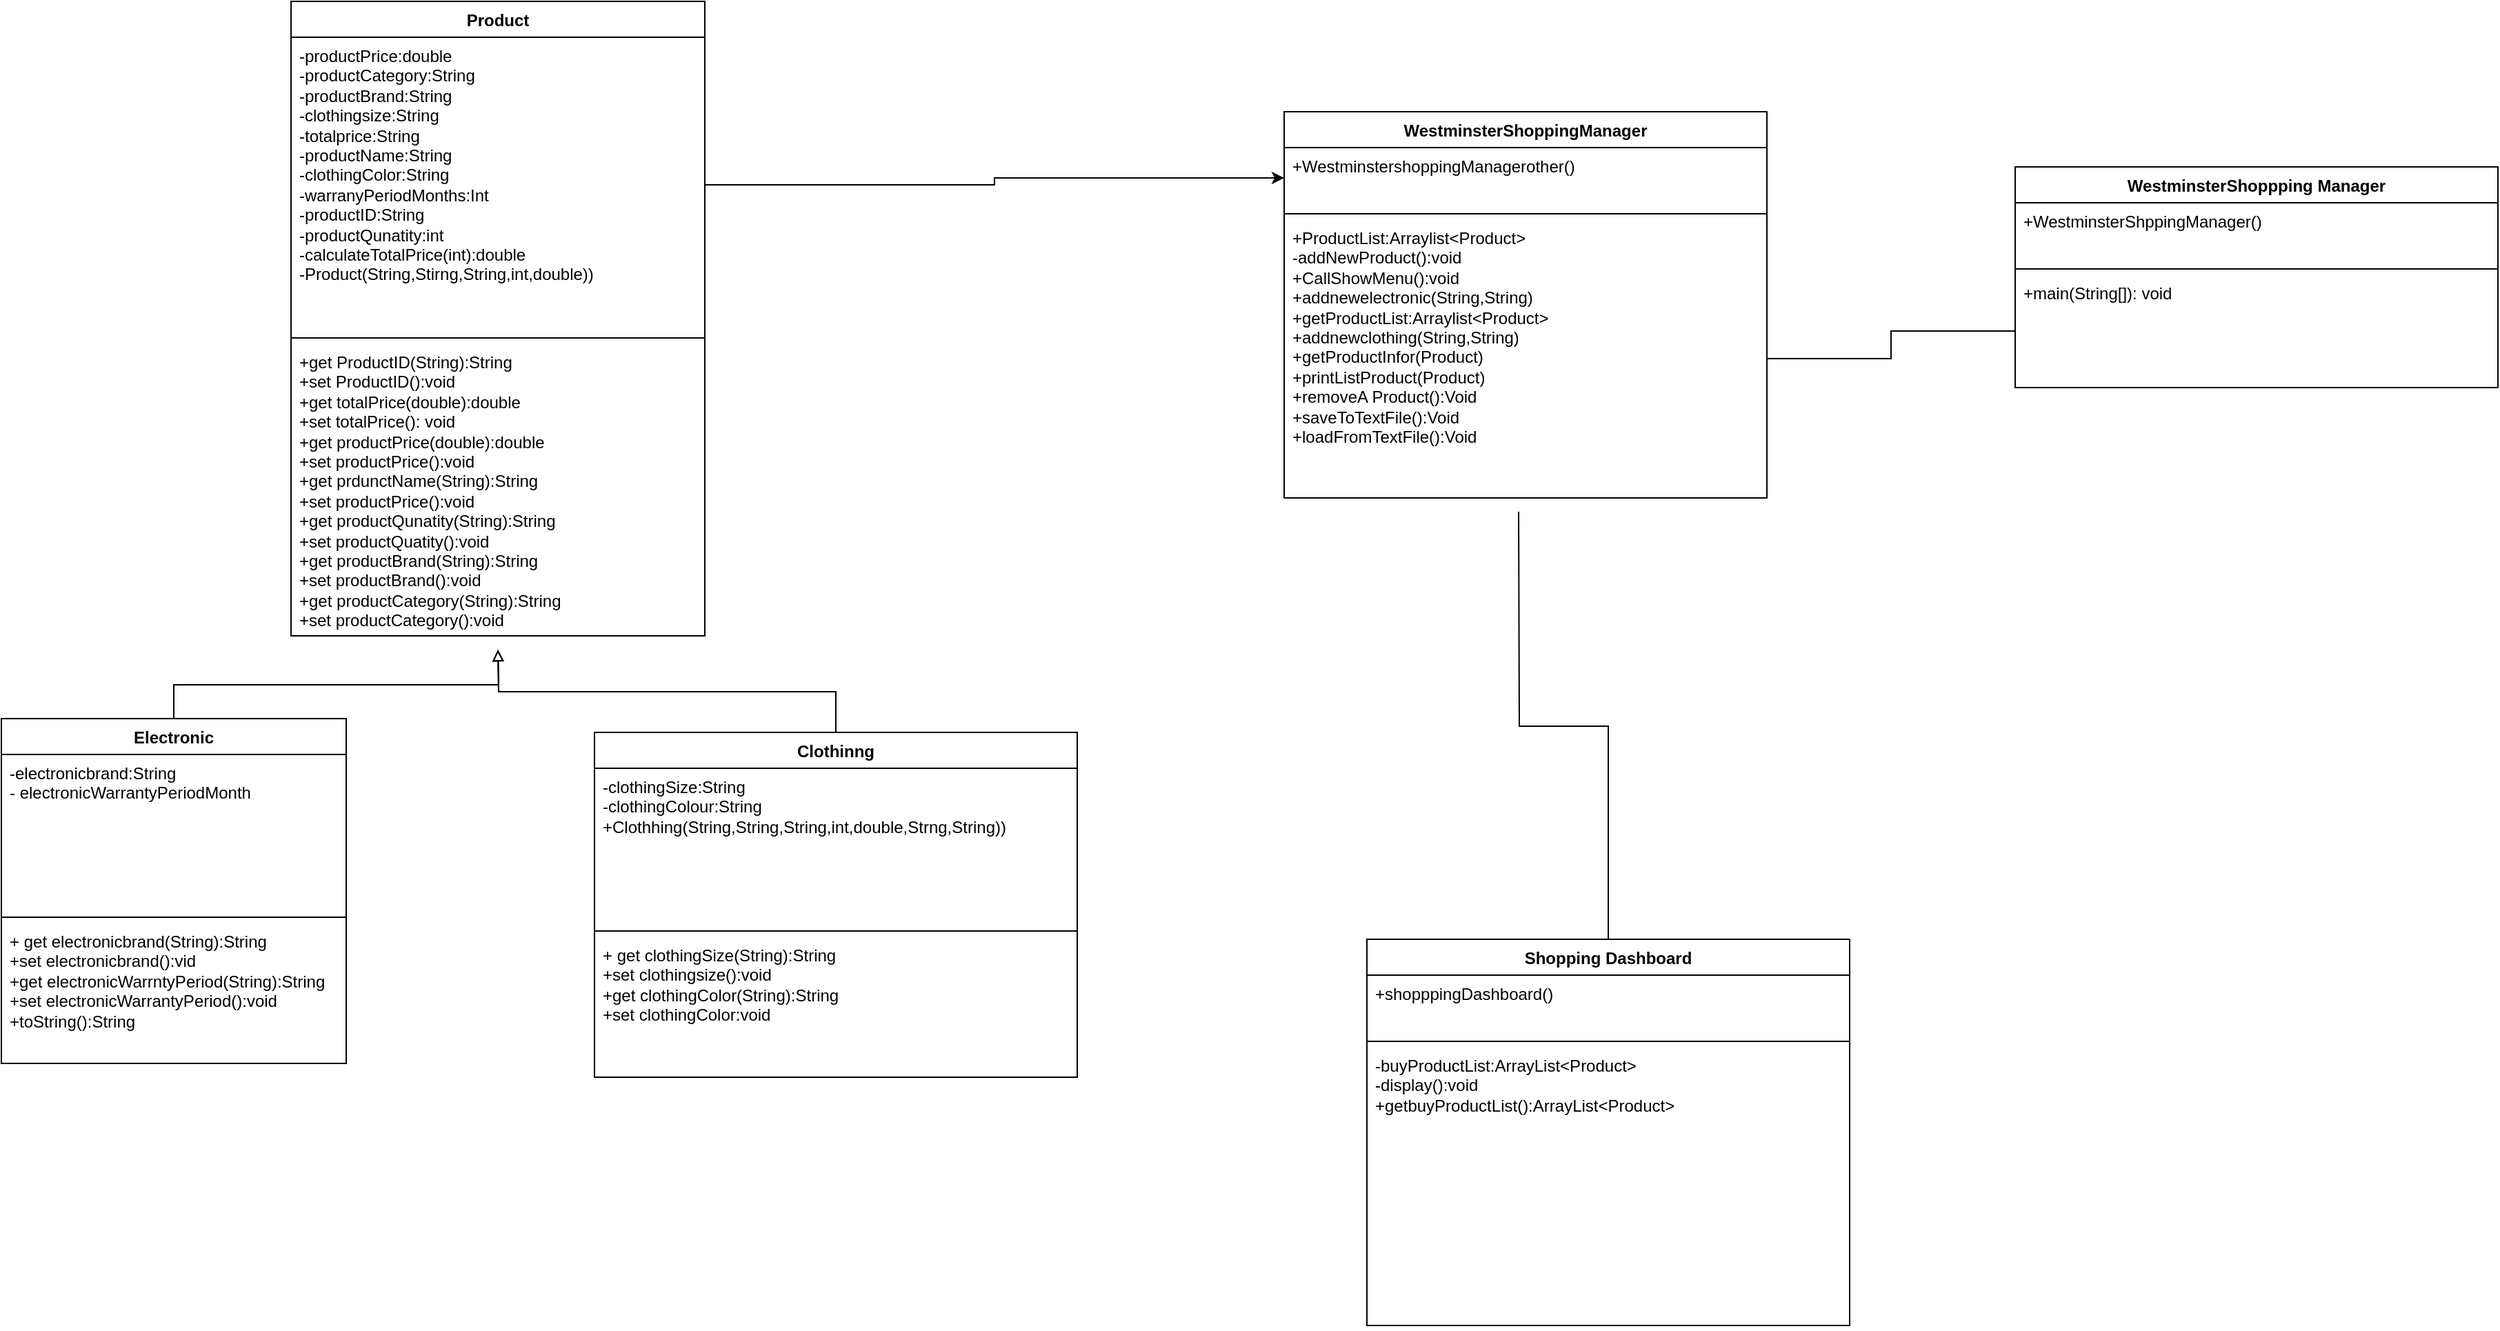 <mxfile version="22.0.2" type="device">
  <diagram name="Page-1" id="fiZvRVsGtaZx9B2KU-P1">
    <mxGraphModel dx="2072" dy="1212" grid="1" gridSize="10" guides="1" tooltips="1" connect="1" arrows="1" fold="1" page="1" pageScale="1" pageWidth="850" pageHeight="1100" math="0" shadow="0">
      <root>
        <mxCell id="0" />
        <mxCell id="1" parent="0" />
        <mxCell id="II8ScuR4b08EdisfL6Kq-1" value="Product" style="swimlane;fontStyle=1;align=center;verticalAlign=top;childLayout=stackLayout;horizontal=1;startSize=26;horizontalStack=0;resizeParent=1;resizeParentMax=0;resizeLast=0;collapsible=1;marginBottom=0;whiteSpace=wrap;html=1;" vertex="1" parent="1">
          <mxGeometry x="370" y="110" width="300" height="460" as="geometry" />
        </mxCell>
        <mxCell id="II8ScuR4b08EdisfL6Kq-2" value="-productPrice:double&lt;br&gt;-productCategory:String&lt;br&gt;-productBrand:String&lt;br&gt;-clothingsize:String&lt;br&gt;-totalprice:String&lt;br&gt;-productName:String&lt;br&gt;-clothingColor:String&lt;br&gt;-warranyPeriodMonths:Int&lt;br&gt;-productID:String&lt;br&gt;-productQunatity:int&lt;br&gt;-calculateTotalPrice(int):double&lt;br&gt;-Product(String,Stirng,String,int,double))&lt;br&gt;" style="text;strokeColor=none;fillColor=none;align=left;verticalAlign=top;spacingLeft=4;spacingRight=4;overflow=hidden;rotatable=0;points=[[0,0.5],[1,0.5]];portConstraint=eastwest;whiteSpace=wrap;html=1;" vertex="1" parent="II8ScuR4b08EdisfL6Kq-1">
          <mxGeometry y="26" width="300" height="214" as="geometry" />
        </mxCell>
        <mxCell id="II8ScuR4b08EdisfL6Kq-3" value="" style="line;strokeWidth=1;fillColor=none;align=left;verticalAlign=middle;spacingTop=-1;spacingLeft=3;spacingRight=3;rotatable=0;labelPosition=right;points=[];portConstraint=eastwest;strokeColor=inherit;" vertex="1" parent="II8ScuR4b08EdisfL6Kq-1">
          <mxGeometry y="240" width="300" height="8" as="geometry" />
        </mxCell>
        <mxCell id="II8ScuR4b08EdisfL6Kq-4" value="+get ProductID(String):String&lt;br&gt;+set ProductID():void&lt;br&gt;+get totalPrice(double):double&lt;br&gt;+set totalPrice(): void&lt;br&gt;+get productPrice(double):double&lt;br&gt;+set productPrice():void&lt;br&gt;+get prdunctName(String):String&lt;br&gt;+set productPrice():void&lt;br&gt;+get productQunatity(String):String&lt;br&gt;+set productQuatity():void&lt;br&gt;+get productBrand(String):String&lt;br&gt;+set productBrand():void&lt;br&gt;+get productCategory(String):String&lt;br&gt;+set productCategory():void&lt;br&gt;" style="text;strokeColor=none;fillColor=none;align=left;verticalAlign=top;spacingLeft=4;spacingRight=4;overflow=hidden;rotatable=0;points=[[0,0.5],[1,0.5]];portConstraint=eastwest;whiteSpace=wrap;html=1;" vertex="1" parent="II8ScuR4b08EdisfL6Kq-1">
          <mxGeometry y="248" width="300" height="212" as="geometry" />
        </mxCell>
        <mxCell id="II8ScuR4b08EdisfL6Kq-25" style="edgeStyle=orthogonalEdgeStyle;rounded=0;orthogonalLoop=1;jettySize=auto;html=1;exitX=0.5;exitY=0;exitDx=0;exitDy=0;endArrow=block;endFill=0;" edge="1" parent="1" source="II8ScuR4b08EdisfL6Kq-5">
          <mxGeometry relative="1" as="geometry">
            <mxPoint x="520" y="580" as="targetPoint" />
          </mxGeometry>
        </mxCell>
        <mxCell id="II8ScuR4b08EdisfL6Kq-5" value="Electronic" style="swimlane;fontStyle=1;align=center;verticalAlign=top;childLayout=stackLayout;horizontal=1;startSize=26;horizontalStack=0;resizeParent=1;resizeParentMax=0;resizeLast=0;collapsible=1;marginBottom=0;whiteSpace=wrap;html=1;" vertex="1" parent="1">
          <mxGeometry x="160" y="630" width="250" height="250" as="geometry" />
        </mxCell>
        <mxCell id="II8ScuR4b08EdisfL6Kq-6" value="-electronicbrand:String&lt;br&gt;- electronicWarrantyPeriodMonth" style="text;strokeColor=none;fillColor=none;align=left;verticalAlign=top;spacingLeft=4;spacingRight=4;overflow=hidden;rotatable=0;points=[[0,0.5],[1,0.5]];portConstraint=eastwest;whiteSpace=wrap;html=1;" vertex="1" parent="II8ScuR4b08EdisfL6Kq-5">
          <mxGeometry y="26" width="250" height="114" as="geometry" />
        </mxCell>
        <mxCell id="II8ScuR4b08EdisfL6Kq-7" value="" style="line;strokeWidth=1;fillColor=none;align=left;verticalAlign=middle;spacingTop=-1;spacingLeft=3;spacingRight=3;rotatable=0;labelPosition=right;points=[];portConstraint=eastwest;strokeColor=inherit;" vertex="1" parent="II8ScuR4b08EdisfL6Kq-5">
          <mxGeometry y="140" width="250" height="8" as="geometry" />
        </mxCell>
        <mxCell id="II8ScuR4b08EdisfL6Kq-8" value="+ get electronicbrand(String):String&lt;br&gt;+set electronicbrand():vid&lt;br&gt;+get electronicWarrntyPeriod(String):String&lt;br&gt;+set electronicWarrantyPeriod():void&lt;br&gt;+toString():String" style="text;strokeColor=none;fillColor=none;align=left;verticalAlign=top;spacingLeft=4;spacingRight=4;overflow=hidden;rotatable=0;points=[[0,0.5],[1,0.5]];portConstraint=eastwest;whiteSpace=wrap;html=1;" vertex="1" parent="II8ScuR4b08EdisfL6Kq-5">
          <mxGeometry y="148" width="250" height="102" as="geometry" />
        </mxCell>
        <mxCell id="II8ScuR4b08EdisfL6Kq-26" style="edgeStyle=orthogonalEdgeStyle;rounded=0;orthogonalLoop=1;jettySize=auto;html=1;exitX=0.5;exitY=0;exitDx=0;exitDy=0;endArrow=block;endFill=0;" edge="1" parent="1" source="II8ScuR4b08EdisfL6Kq-9">
          <mxGeometry relative="1" as="geometry">
            <mxPoint x="520" y="580" as="targetPoint" />
          </mxGeometry>
        </mxCell>
        <mxCell id="II8ScuR4b08EdisfL6Kq-9" value="Clothinng" style="swimlane;fontStyle=1;align=center;verticalAlign=top;childLayout=stackLayout;horizontal=1;startSize=26;horizontalStack=0;resizeParent=1;resizeParentMax=0;resizeLast=0;collapsible=1;marginBottom=0;whiteSpace=wrap;html=1;" vertex="1" parent="1">
          <mxGeometry x="590" y="640" width="350" height="250" as="geometry" />
        </mxCell>
        <mxCell id="II8ScuR4b08EdisfL6Kq-10" value="-clothingSize:String&lt;br&gt;-clothingColour:String&lt;br&gt;+Clothhing(String,String,String,int,double,Strng,String))" style="text;strokeColor=none;fillColor=none;align=left;verticalAlign=top;spacingLeft=4;spacingRight=4;overflow=hidden;rotatable=0;points=[[0,0.5],[1,0.5]];portConstraint=eastwest;whiteSpace=wrap;html=1;" vertex="1" parent="II8ScuR4b08EdisfL6Kq-9">
          <mxGeometry y="26" width="350" height="114" as="geometry" />
        </mxCell>
        <mxCell id="II8ScuR4b08EdisfL6Kq-11" value="" style="line;strokeWidth=1;fillColor=none;align=left;verticalAlign=middle;spacingTop=-1;spacingLeft=3;spacingRight=3;rotatable=0;labelPosition=right;points=[];portConstraint=eastwest;strokeColor=inherit;" vertex="1" parent="II8ScuR4b08EdisfL6Kq-9">
          <mxGeometry y="140" width="350" height="8" as="geometry" />
        </mxCell>
        <mxCell id="II8ScuR4b08EdisfL6Kq-12" value="+ get clothingSize(String):String&lt;br&gt;+set clothingsize():void&lt;br&gt;+get clothingColor(String):String&lt;br&gt;+set clothingColor:void" style="text;strokeColor=none;fillColor=none;align=left;verticalAlign=top;spacingLeft=4;spacingRight=4;overflow=hidden;rotatable=0;points=[[0,0.5],[1,0.5]];portConstraint=eastwest;whiteSpace=wrap;html=1;" vertex="1" parent="II8ScuR4b08EdisfL6Kq-9">
          <mxGeometry y="148" width="350" height="102" as="geometry" />
        </mxCell>
        <mxCell id="II8ScuR4b08EdisfL6Kq-13" value="WestminsterShoppingManager" style="swimlane;fontStyle=1;align=center;verticalAlign=top;childLayout=stackLayout;horizontal=1;startSize=26;horizontalStack=0;resizeParent=1;resizeParentMax=0;resizeLast=0;collapsible=1;marginBottom=0;whiteSpace=wrap;html=1;" vertex="1" parent="1">
          <mxGeometry x="1090" y="190" width="350" height="280" as="geometry" />
        </mxCell>
        <mxCell id="II8ScuR4b08EdisfL6Kq-14" value="+WestminstershoppingManagerother()" style="text;strokeColor=none;fillColor=none;align=left;verticalAlign=top;spacingLeft=4;spacingRight=4;overflow=hidden;rotatable=0;points=[[0,0.5],[1,0.5]];portConstraint=eastwest;whiteSpace=wrap;html=1;" vertex="1" parent="II8ScuR4b08EdisfL6Kq-13">
          <mxGeometry y="26" width="350" height="44" as="geometry" />
        </mxCell>
        <mxCell id="II8ScuR4b08EdisfL6Kq-15" value="" style="line;strokeWidth=1;fillColor=none;align=left;verticalAlign=middle;spacingTop=-1;spacingLeft=3;spacingRight=3;rotatable=0;labelPosition=right;points=[];portConstraint=eastwest;strokeColor=inherit;" vertex="1" parent="II8ScuR4b08EdisfL6Kq-13">
          <mxGeometry y="70" width="350" height="8" as="geometry" />
        </mxCell>
        <mxCell id="II8ScuR4b08EdisfL6Kq-16" value="+ProductList:Arraylist&amp;lt;Product&amp;gt;&lt;br&gt;-addNewProduct():void&lt;br&gt;+CallShowMenu():void&lt;br&gt;+addnewelectronic(String,String)&lt;br&gt;+getProductList:Arraylist&amp;lt;Product&amp;gt;&lt;br&gt;+addnewclothing(String,String)&lt;br&gt;+getProductInfor(Product)&lt;br&gt;+printListProduct(Product)&lt;br&gt;+removeA Product():Void&lt;br&gt;+saveToTextFile():Void&lt;br&gt;+loadFromTextFile():Void&lt;br&gt;" style="text;strokeColor=none;fillColor=none;align=left;verticalAlign=top;spacingLeft=4;spacingRight=4;overflow=hidden;rotatable=0;points=[[0,0.5],[1,0.5]];portConstraint=eastwest;whiteSpace=wrap;html=1;" vertex="1" parent="II8ScuR4b08EdisfL6Kq-13">
          <mxGeometry y="78" width="350" height="202" as="geometry" />
        </mxCell>
        <mxCell id="II8ScuR4b08EdisfL6Kq-29" style="edgeStyle=orthogonalEdgeStyle;rounded=0;orthogonalLoop=1;jettySize=auto;html=1;exitX=0.5;exitY=0;exitDx=0;exitDy=0;endArrow=none;endFill=0;" edge="1" parent="1" source="II8ScuR4b08EdisfL6Kq-17">
          <mxGeometry relative="1" as="geometry">
            <mxPoint x="1260" y="480" as="targetPoint" />
          </mxGeometry>
        </mxCell>
        <mxCell id="II8ScuR4b08EdisfL6Kq-17" value="Shopping Dashboard" style="swimlane;fontStyle=1;align=center;verticalAlign=top;childLayout=stackLayout;horizontal=1;startSize=26;horizontalStack=0;resizeParent=1;resizeParentMax=0;resizeLast=0;collapsible=1;marginBottom=0;whiteSpace=wrap;html=1;" vertex="1" parent="1">
          <mxGeometry x="1150" y="790" width="350" height="280" as="geometry" />
        </mxCell>
        <mxCell id="II8ScuR4b08EdisfL6Kq-18" value="+shopppingDashboard()" style="text;strokeColor=none;fillColor=none;align=left;verticalAlign=top;spacingLeft=4;spacingRight=4;overflow=hidden;rotatable=0;points=[[0,0.5],[1,0.5]];portConstraint=eastwest;whiteSpace=wrap;html=1;" vertex="1" parent="II8ScuR4b08EdisfL6Kq-17">
          <mxGeometry y="26" width="350" height="44" as="geometry" />
        </mxCell>
        <mxCell id="II8ScuR4b08EdisfL6Kq-19" value="" style="line;strokeWidth=1;fillColor=none;align=left;verticalAlign=middle;spacingTop=-1;spacingLeft=3;spacingRight=3;rotatable=0;labelPosition=right;points=[];portConstraint=eastwest;strokeColor=inherit;" vertex="1" parent="II8ScuR4b08EdisfL6Kq-17">
          <mxGeometry y="70" width="350" height="8" as="geometry" />
        </mxCell>
        <mxCell id="II8ScuR4b08EdisfL6Kq-20" value="-buyProductList:ArrayList&amp;lt;Product&amp;gt;&lt;br&gt;-display():void&lt;br&gt;+getbuyProductList():ArrayList&amp;lt;Product&amp;gt;" style="text;strokeColor=none;fillColor=none;align=left;verticalAlign=top;spacingLeft=4;spacingRight=4;overflow=hidden;rotatable=0;points=[[0,0.5],[1,0.5]];portConstraint=eastwest;whiteSpace=wrap;html=1;" vertex="1" parent="II8ScuR4b08EdisfL6Kq-17">
          <mxGeometry y="78" width="350" height="202" as="geometry" />
        </mxCell>
        <mxCell id="II8ScuR4b08EdisfL6Kq-21" value="WestminsterShoppping Manager" style="swimlane;fontStyle=1;align=center;verticalAlign=top;childLayout=stackLayout;horizontal=1;startSize=26;horizontalStack=0;resizeParent=1;resizeParentMax=0;resizeLast=0;collapsible=1;marginBottom=0;whiteSpace=wrap;html=1;" vertex="1" parent="1">
          <mxGeometry x="1620" y="230" width="350" height="160" as="geometry" />
        </mxCell>
        <mxCell id="II8ScuR4b08EdisfL6Kq-22" value="+WestminsterShppingManager()" style="text;strokeColor=none;fillColor=none;align=left;verticalAlign=top;spacingLeft=4;spacingRight=4;overflow=hidden;rotatable=0;points=[[0,0.5],[1,0.5]];portConstraint=eastwest;whiteSpace=wrap;html=1;" vertex="1" parent="II8ScuR4b08EdisfL6Kq-21">
          <mxGeometry y="26" width="350" height="44" as="geometry" />
        </mxCell>
        <mxCell id="II8ScuR4b08EdisfL6Kq-23" value="" style="line;strokeWidth=1;fillColor=none;align=left;verticalAlign=middle;spacingTop=-1;spacingLeft=3;spacingRight=3;rotatable=0;labelPosition=right;points=[];portConstraint=eastwest;strokeColor=inherit;" vertex="1" parent="II8ScuR4b08EdisfL6Kq-21">
          <mxGeometry y="70" width="350" height="8" as="geometry" />
        </mxCell>
        <mxCell id="II8ScuR4b08EdisfL6Kq-24" value="+main(String[]): void" style="text;strokeColor=none;fillColor=none;align=left;verticalAlign=top;spacingLeft=4;spacingRight=4;overflow=hidden;rotatable=0;points=[[0,0.5],[1,0.5]];portConstraint=eastwest;whiteSpace=wrap;html=1;" vertex="1" parent="II8ScuR4b08EdisfL6Kq-21">
          <mxGeometry y="78" width="350" height="82" as="geometry" />
        </mxCell>
        <mxCell id="II8ScuR4b08EdisfL6Kq-27" style="edgeStyle=orthogonalEdgeStyle;rounded=0;orthogonalLoop=1;jettySize=auto;html=1;exitX=1;exitY=0.5;exitDx=0;exitDy=0;entryX=0;entryY=0.5;entryDx=0;entryDy=0;startArrow=none;startFill=0;" edge="1" parent="1" source="II8ScuR4b08EdisfL6Kq-2" target="II8ScuR4b08EdisfL6Kq-14">
          <mxGeometry relative="1" as="geometry" />
        </mxCell>
        <mxCell id="II8ScuR4b08EdisfL6Kq-28" style="edgeStyle=orthogonalEdgeStyle;rounded=0;orthogonalLoop=1;jettySize=auto;html=1;exitX=1;exitY=0.5;exitDx=0;exitDy=0;entryX=0;entryY=0.5;entryDx=0;entryDy=0;endArrow=none;endFill=0;" edge="1" parent="1" source="II8ScuR4b08EdisfL6Kq-16" target="II8ScuR4b08EdisfL6Kq-24">
          <mxGeometry relative="1" as="geometry" />
        </mxCell>
      </root>
    </mxGraphModel>
  </diagram>
</mxfile>
